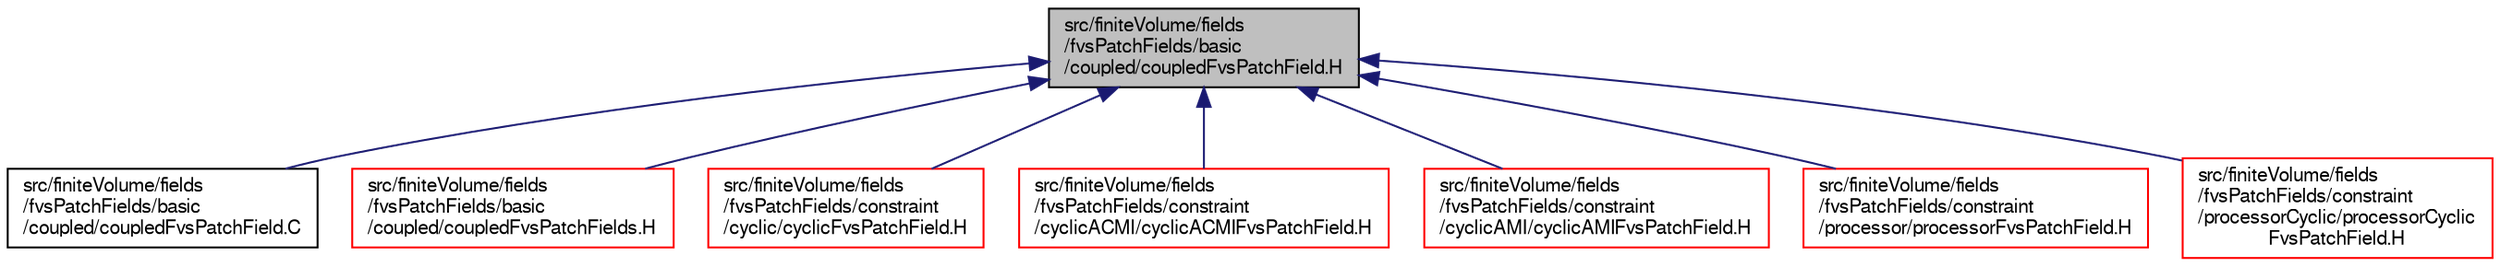 digraph "src/finiteVolume/fields/fvsPatchFields/basic/coupled/coupledFvsPatchField.H"
{
  bgcolor="transparent";
  edge [fontname="FreeSans",fontsize="10",labelfontname="FreeSans",labelfontsize="10"];
  node [fontname="FreeSans",fontsize="10",shape=record];
  Node195 [label="src/finiteVolume/fields\l/fvsPatchFields/basic\l/coupled/coupledFvsPatchField.H",height=0.2,width=0.4,color="black", fillcolor="grey75", style="filled", fontcolor="black"];
  Node195 -> Node196 [dir="back",color="midnightblue",fontsize="10",style="solid",fontname="FreeSans"];
  Node196 [label="src/finiteVolume/fields\l/fvsPatchFields/basic\l/coupled/coupledFvsPatchField.C",height=0.2,width=0.4,color="black",URL="$a02498.html"];
  Node195 -> Node197 [dir="back",color="midnightblue",fontsize="10",style="solid",fontname="FreeSans"];
  Node197 [label="src/finiteVolume/fields\l/fvsPatchFields/basic\l/coupled/coupledFvsPatchFields.H",height=0.2,width=0.4,color="red",URL="$a02507.html"];
  Node195 -> Node199 [dir="back",color="midnightblue",fontsize="10",style="solid",fontname="FreeSans"];
  Node199 [label="src/finiteVolume/fields\l/fvsPatchFields/constraint\l/cyclic/cyclicFvsPatchField.H",height=0.2,width=0.4,color="red",URL="$a02546.html"];
  Node195 -> Node211 [dir="back",color="midnightblue",fontsize="10",style="solid",fontname="FreeSans"];
  Node211 [label="src/finiteVolume/fields\l/fvsPatchFields/constraint\l/cyclicACMI/cyclicACMIFvsPatchField.H",height=0.2,width=0.4,color="red",URL="$a02561.html"];
  Node195 -> Node215 [dir="back",color="midnightblue",fontsize="10",style="solid",fontname="FreeSans"];
  Node215 [label="src/finiteVolume/fields\l/fvsPatchFields/constraint\l/cyclicAMI/cyclicAMIFvsPatchField.H",height=0.2,width=0.4,color="red",URL="$a02576.html"];
  Node195 -> Node219 [dir="back",color="midnightblue",fontsize="10",style="solid",fontname="FreeSans"];
  Node219 [label="src/finiteVolume/fields\l/fvsPatchFields/constraint\l/processor/processorFvsPatchField.H",height=0.2,width=0.4,color="red",URL="$a02636.html"];
  Node195 -> Node225 [dir="back",color="midnightblue",fontsize="10",style="solid",fontname="FreeSans"];
  Node225 [label="src/finiteVolume/fields\l/fvsPatchFields/constraint\l/processorCyclic/processorCyclic\lFvsPatchField.H",height=0.2,width=0.4,color="red",URL="$a02651.html"];
}
